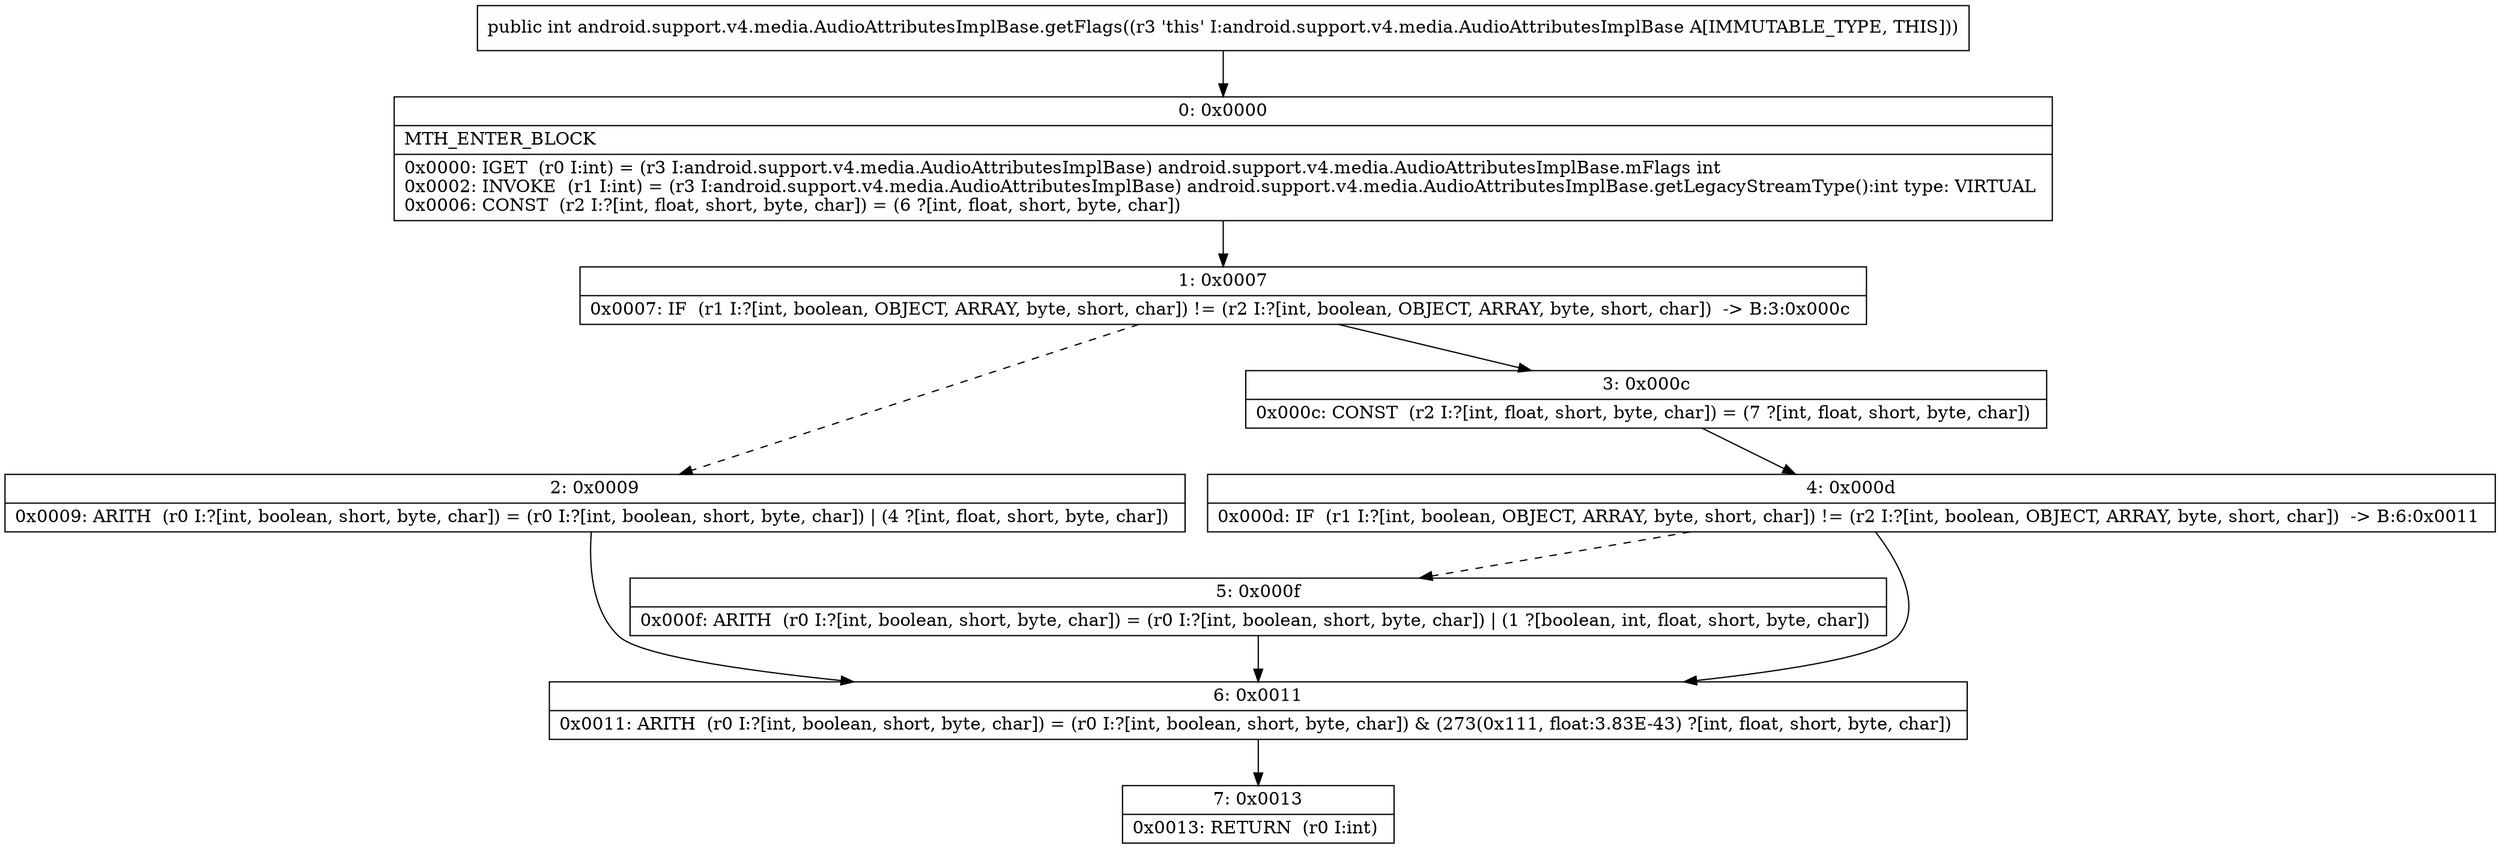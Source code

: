 digraph "CFG forandroid.support.v4.media.AudioAttributesImplBase.getFlags()I" {
Node_0 [shape=record,label="{0\:\ 0x0000|MTH_ENTER_BLOCK\l|0x0000: IGET  (r0 I:int) = (r3 I:android.support.v4.media.AudioAttributesImplBase) android.support.v4.media.AudioAttributesImplBase.mFlags int \l0x0002: INVOKE  (r1 I:int) = (r3 I:android.support.v4.media.AudioAttributesImplBase) android.support.v4.media.AudioAttributesImplBase.getLegacyStreamType():int type: VIRTUAL \l0x0006: CONST  (r2 I:?[int, float, short, byte, char]) = (6 ?[int, float, short, byte, char]) \l}"];
Node_1 [shape=record,label="{1\:\ 0x0007|0x0007: IF  (r1 I:?[int, boolean, OBJECT, ARRAY, byte, short, char]) != (r2 I:?[int, boolean, OBJECT, ARRAY, byte, short, char])  \-\> B:3:0x000c \l}"];
Node_2 [shape=record,label="{2\:\ 0x0009|0x0009: ARITH  (r0 I:?[int, boolean, short, byte, char]) = (r0 I:?[int, boolean, short, byte, char]) \| (4 ?[int, float, short, byte, char]) \l}"];
Node_3 [shape=record,label="{3\:\ 0x000c|0x000c: CONST  (r2 I:?[int, float, short, byte, char]) = (7 ?[int, float, short, byte, char]) \l}"];
Node_4 [shape=record,label="{4\:\ 0x000d|0x000d: IF  (r1 I:?[int, boolean, OBJECT, ARRAY, byte, short, char]) != (r2 I:?[int, boolean, OBJECT, ARRAY, byte, short, char])  \-\> B:6:0x0011 \l}"];
Node_5 [shape=record,label="{5\:\ 0x000f|0x000f: ARITH  (r0 I:?[int, boolean, short, byte, char]) = (r0 I:?[int, boolean, short, byte, char]) \| (1 ?[boolean, int, float, short, byte, char]) \l}"];
Node_6 [shape=record,label="{6\:\ 0x0011|0x0011: ARITH  (r0 I:?[int, boolean, short, byte, char]) = (r0 I:?[int, boolean, short, byte, char]) & (273(0x111, float:3.83E\-43) ?[int, float, short, byte, char]) \l}"];
Node_7 [shape=record,label="{7\:\ 0x0013|0x0013: RETURN  (r0 I:int) \l}"];
MethodNode[shape=record,label="{public int android.support.v4.media.AudioAttributesImplBase.getFlags((r3 'this' I:android.support.v4.media.AudioAttributesImplBase A[IMMUTABLE_TYPE, THIS])) }"];
MethodNode -> Node_0;
Node_0 -> Node_1;
Node_1 -> Node_2[style=dashed];
Node_1 -> Node_3;
Node_2 -> Node_6;
Node_3 -> Node_4;
Node_4 -> Node_5[style=dashed];
Node_4 -> Node_6;
Node_5 -> Node_6;
Node_6 -> Node_7;
}

